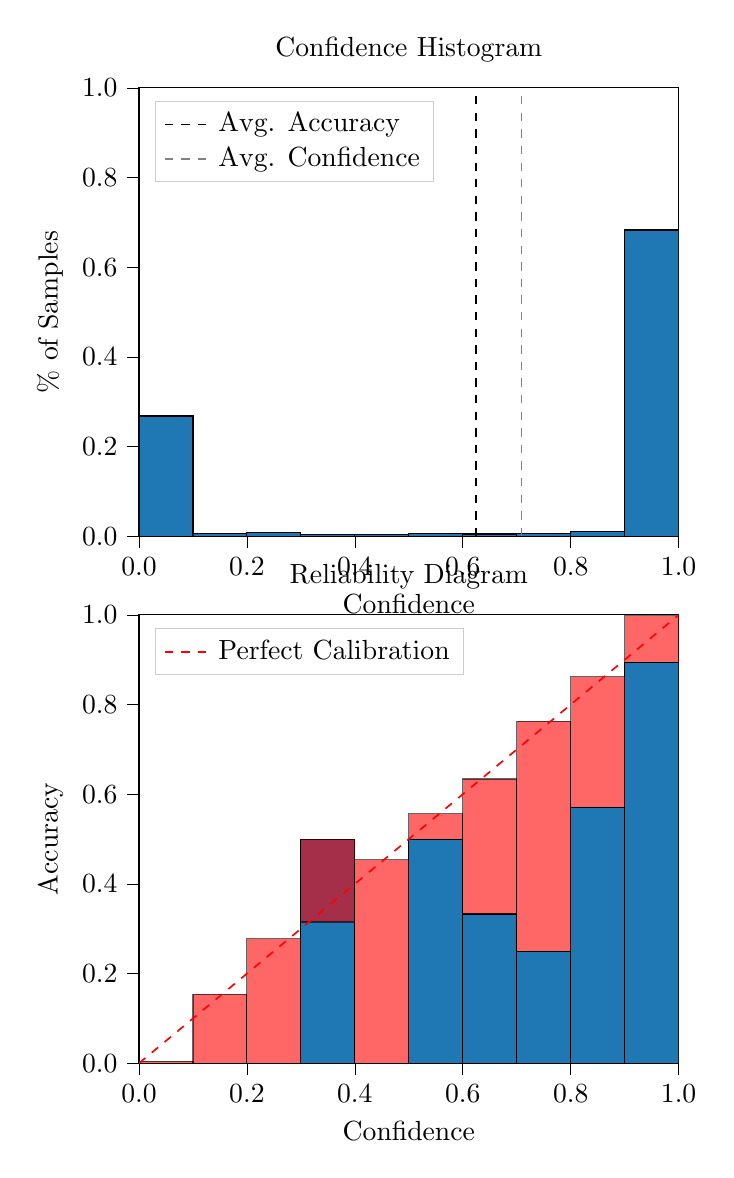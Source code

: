 % This file was created by tikzplotlib v0.9.8.
\begin{tikzpicture}

\definecolor{color0}{rgb}{0.122,0.467,0.706}

\begin{groupplot}[group style={group size=1 by 2}]
\nextgroupplot[
legend cell align={left},
legend style={
  fill opacity=0.8,
  draw opacity=1,
  text opacity=1,
  at={(0.03,0.97)},
  anchor=north west,
  draw=white!80!black
},
tick align=outside,
tick pos=left,
title={Confidence Histogram},
x grid style={white!69.02!black},
xlabel={Confidence},
xmin=0, xmax=1,
xtick style={color=black},
xtick={0,0.2,0.4,0.6,0.8,1},
xticklabels={0.0,0.2,0.4,0.6,0.8,1.0},
y grid style={white!69.02!black},
ylabel={\% of Samples},
ymin=0, ymax=1,
ytick style={color=black},
ytick={0,0.2,0.4,0.6,0.8,1},
yticklabels={0.0,0.2,0.4,0.6,0.8,1.0}
]
\draw[draw=black,fill=color0] (axis cs:-6.939e-18,0) rectangle (axis cs:0.1,0.268);
\draw[draw=black,fill=color0] (axis cs:0.1,0) rectangle (axis cs:0.2,0.006);
\draw[draw=black,fill=color0] (axis cs:0.2,0) rectangle (axis cs:0.3,0.008);
\draw[draw=black,fill=color0] (axis cs:0.3,0) rectangle (axis cs:0.4,0.003);
\draw[draw=black,fill=color0] (axis cs:0.4,0) rectangle (axis cs:0.5,0.003);
\draw[draw=black,fill=color0] (axis cs:0.5,0) rectangle (axis cs:0.6,0.006);
\draw[draw=black,fill=color0] (axis cs:0.6,0) rectangle (axis cs:0.7,0.005);
\draw[draw=black,fill=color0] (axis cs:0.7,0) rectangle (axis cs:0.8,0.006);
\draw[draw=black,fill=color0] (axis cs:0.8,0) rectangle (axis cs:0.9,0.011);
\draw[draw=black,fill=color0] (axis cs:0.9,0) rectangle (axis cs:1,0.683);
\addplot [semithick, black, dashed]
table {%
0.625 0
0.625 1
};
\addlegendentry{Avg. Accuracy}
\addplot [semithick, white!50.196!black, dashed]
table {%
0.709 0
0.709 1
};
\addlegendentry{Avg. Confidence}

\nextgroupplot[
legend cell align={left},
legend style={
  fill opacity=0.8,
  draw opacity=1,
  text opacity=1,
  at={(0.03,0.97)},
  anchor=north west,
  draw=white!80!black
},
tick align=outside,
tick pos=left,
title={Reliability Diagram},
x grid style={white!69.02!black},
xlabel={Confidence},
xmin=0, xmax=1,
xtick style={color=black},
xtick={0,0.2,0.4,0.6,0.8,1},
xticklabels={0.0,0.2,0.4,0.6,0.8,1.0},
y grid style={white!69.02!black},
ylabel={Accuracy},
ymin=0, ymax=1,
ytick style={color=black},
ytick={0,0.2,0.4,0.6,0.8,1},
yticklabels={0.0,0.2,0.4,0.6,0.8,1.0}
]
\draw[draw=black,fill=color0] (axis cs:-6.939e-18,0) rectangle (axis cs:0.1,0);
\draw[draw=black,fill=color0] (axis cs:0.1,0) rectangle (axis cs:0.2,0);
\draw[draw=black,fill=color0] (axis cs:0.2,0) rectangle (axis cs:0.3,0);
\draw[draw=black,fill=color0] (axis cs:0.3,0) rectangle (axis cs:0.4,0.5);
\draw[draw=black,fill=color0] (axis cs:0.4,0) rectangle (axis cs:0.5,0);
\draw[draw=black,fill=color0] (axis cs:0.5,0) rectangle (axis cs:0.6,0.5);
\draw[draw=black,fill=color0] (axis cs:0.6,0) rectangle (axis cs:0.7,0.333);
\draw[draw=black,fill=color0] (axis cs:0.7,0) rectangle (axis cs:0.8,0.25);
\draw[draw=black,fill=color0] (axis cs:0.8,0) rectangle (axis cs:0.9,0.571);
\draw[draw=black,fill=color0] (axis cs:0.9,0) rectangle (axis cs:1,0.894);
\draw[draw=black,fill=red,opacity=0.6] (axis cs:-6.939e-18,0) rectangle (axis cs:0.1,0.004);
\draw[draw=black,fill=red,opacity=0.6] (axis cs:0.1,0) rectangle (axis cs:0.2,0.154);
\draw[draw=black,fill=red,opacity=0.6] (axis cs:0.2,0) rectangle (axis cs:0.3,0.278);
\draw[draw=black,fill=red,opacity=0.6] (axis cs:0.3,0.5) rectangle (axis cs:0.4,0.315);
\draw[draw=black,fill=red,opacity=0.6] (axis cs:0.4,0) rectangle (axis cs:0.5,0.454);
\draw[draw=black,fill=red,opacity=0.6] (axis cs:0.5,0.5) rectangle (axis cs:0.6,0.557);
\draw[draw=black,fill=red,opacity=0.6] (axis cs:0.6,0.333) rectangle (axis cs:0.7,0.634);
\draw[draw=black,fill=red,opacity=0.6] (axis cs:0.7,0.25) rectangle (axis cs:0.8,0.763);
\draw[draw=black,fill=red,opacity=0.6] (axis cs:0.8,0.571) rectangle (axis cs:0.9,0.862);
\draw[draw=black,fill=red,opacity=0.6] (axis cs:0.9,0.894) rectangle (axis cs:1,0.998);
\addplot [semithick, red, dashed]
table {%
0 0
1 1
};
\addlegendentry{Perfect Calibration}
\end{groupplot}

\end{tikzpicture}
